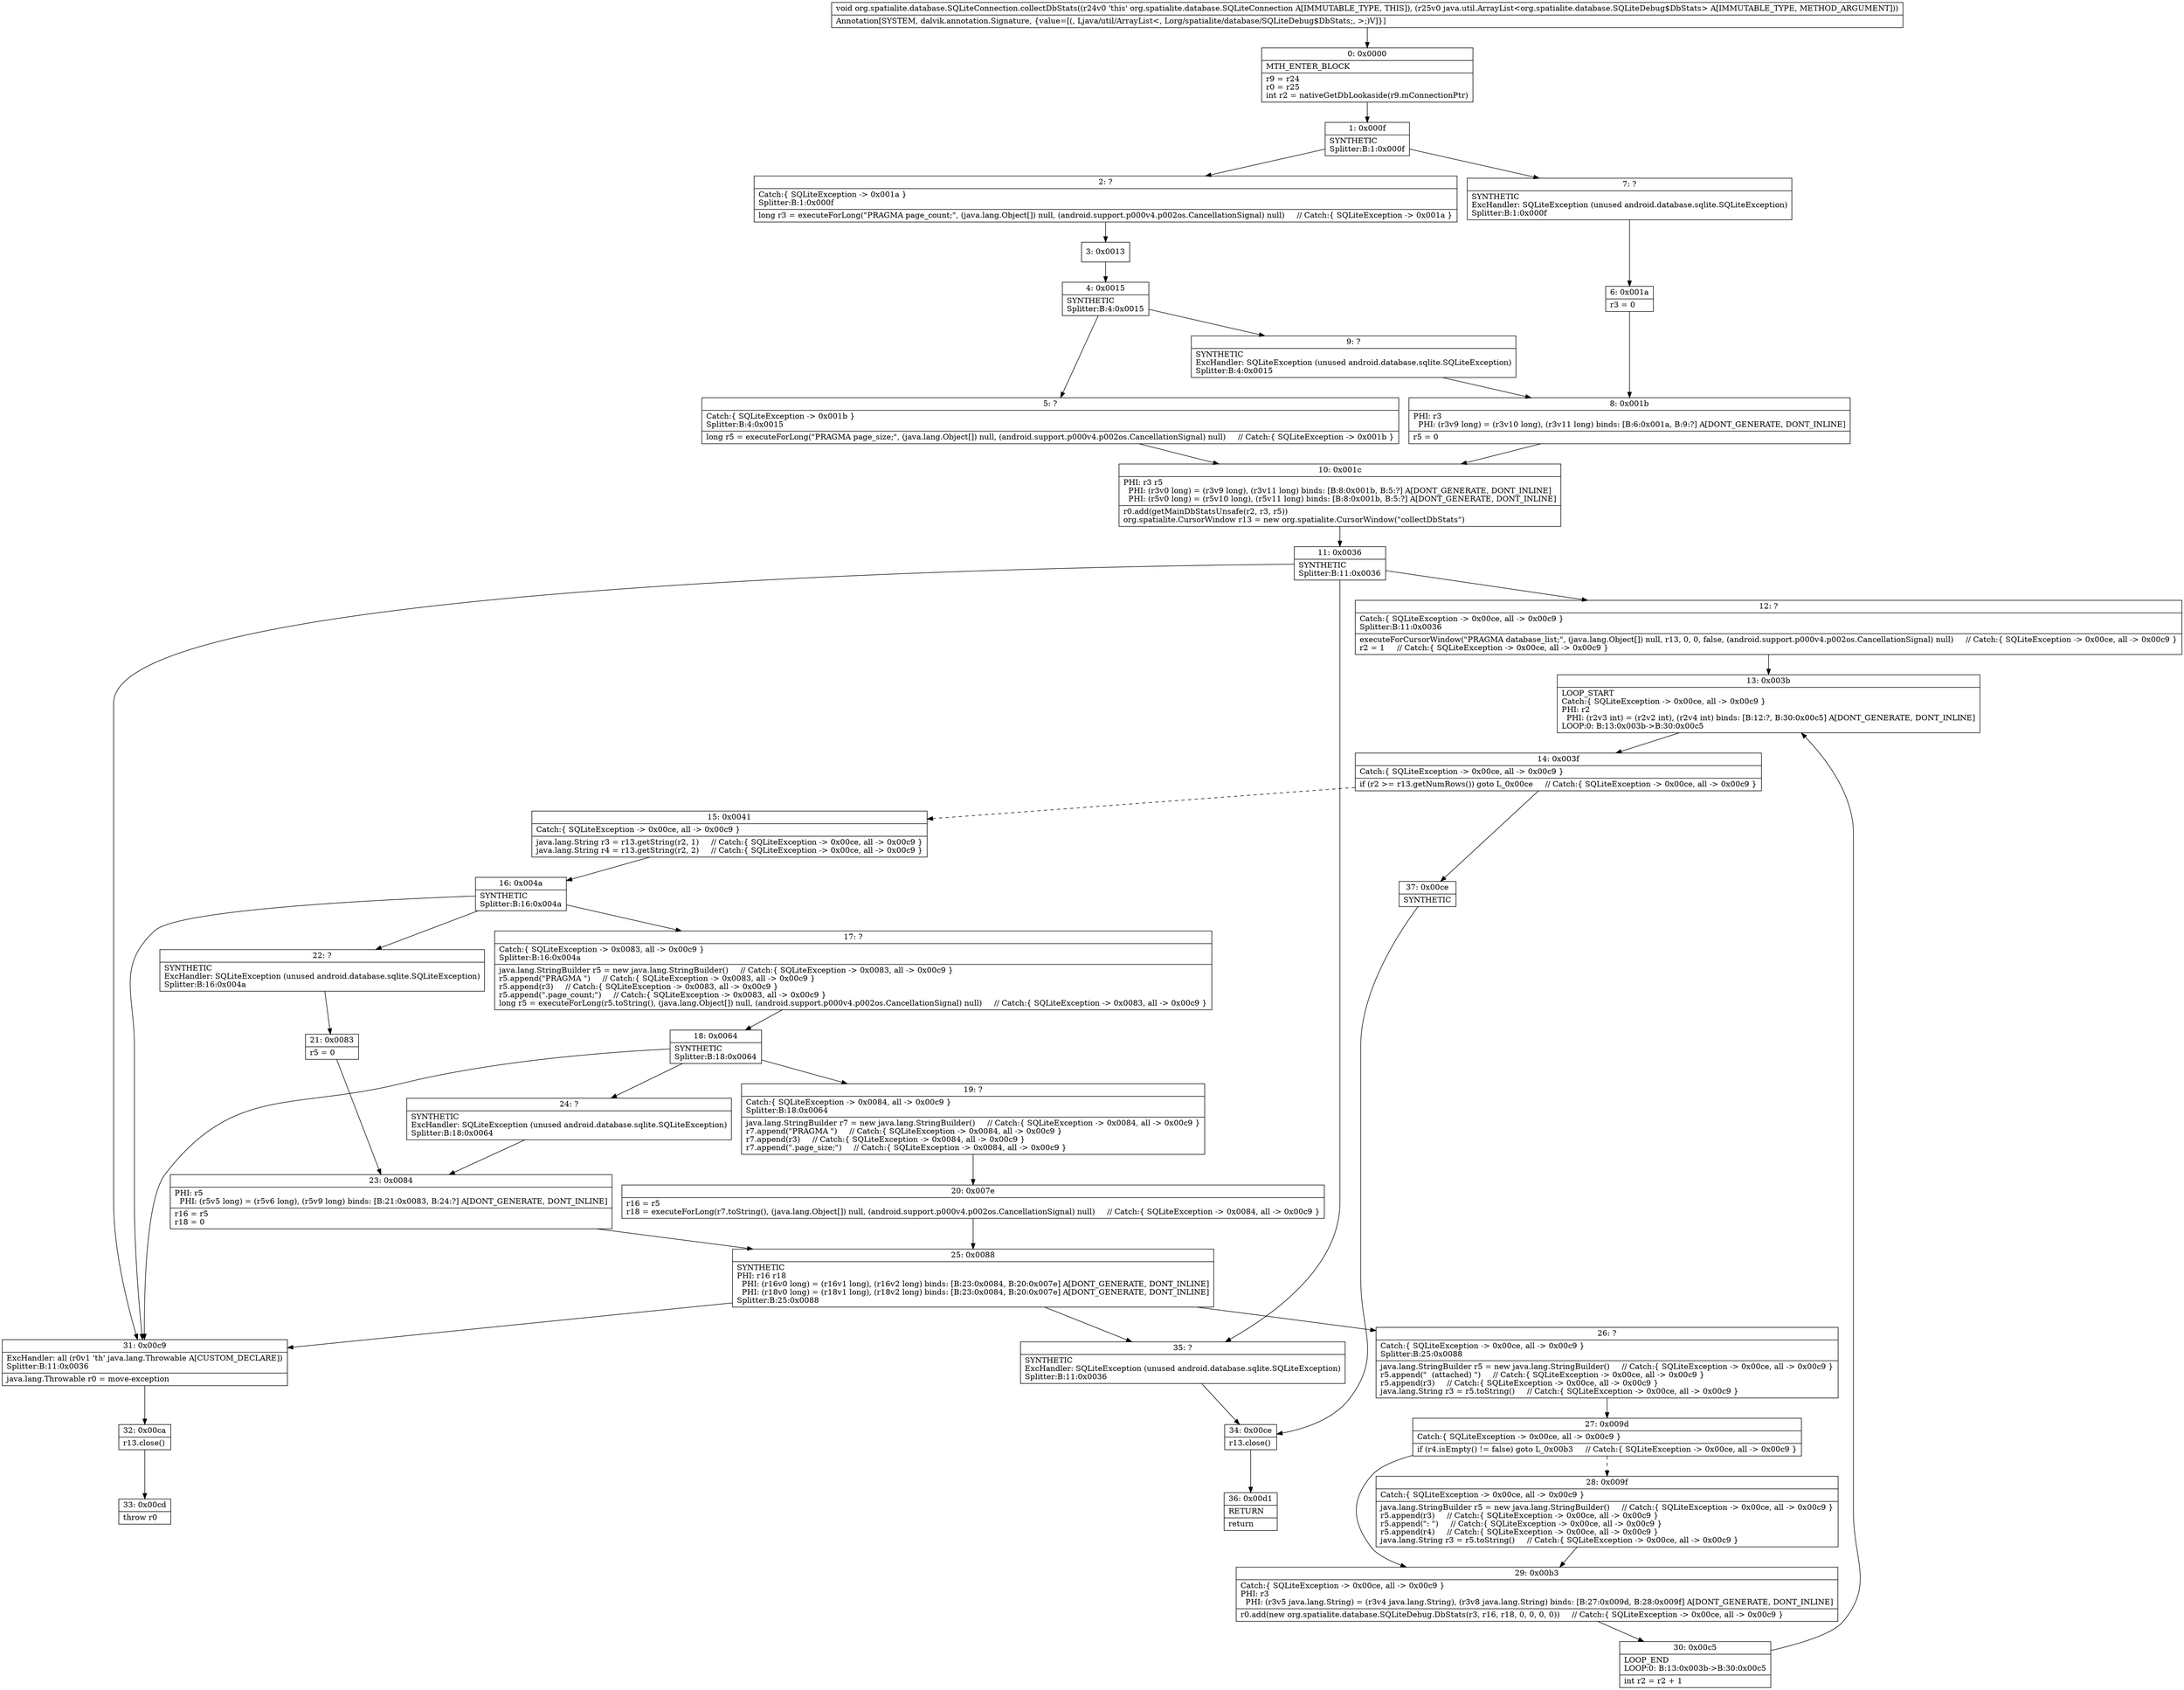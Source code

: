 digraph "CFG fororg.spatialite.database.SQLiteConnection.collectDbStats(Ljava\/util\/ArrayList;)V" {
Node_0 [shape=record,label="{0\:\ 0x0000|MTH_ENTER_BLOCK\l|r9 = r24\lr0 = r25\lint r2 = nativeGetDbLookaside(r9.mConnectionPtr)\l}"];
Node_1 [shape=record,label="{1\:\ 0x000f|SYNTHETIC\lSplitter:B:1:0x000f\l}"];
Node_2 [shape=record,label="{2\:\ ?|Catch:\{ SQLiteException \-\> 0x001a \}\lSplitter:B:1:0x000f\l|long r3 = executeForLong(\"PRAGMA page_count;\", (java.lang.Object[]) null, (android.support.p000v4.p002os.CancellationSignal) null)     \/\/ Catch:\{ SQLiteException \-\> 0x001a \}\l}"];
Node_3 [shape=record,label="{3\:\ 0x0013}"];
Node_4 [shape=record,label="{4\:\ 0x0015|SYNTHETIC\lSplitter:B:4:0x0015\l}"];
Node_5 [shape=record,label="{5\:\ ?|Catch:\{ SQLiteException \-\> 0x001b \}\lSplitter:B:4:0x0015\l|long r5 = executeForLong(\"PRAGMA page_size;\", (java.lang.Object[]) null, (android.support.p000v4.p002os.CancellationSignal) null)     \/\/ Catch:\{ SQLiteException \-\> 0x001b \}\l}"];
Node_6 [shape=record,label="{6\:\ 0x001a|r3 = 0\l}"];
Node_7 [shape=record,label="{7\:\ ?|SYNTHETIC\lExcHandler: SQLiteException (unused android.database.sqlite.SQLiteException)\lSplitter:B:1:0x000f\l}"];
Node_8 [shape=record,label="{8\:\ 0x001b|PHI: r3 \l  PHI: (r3v9 long) = (r3v10 long), (r3v11 long) binds: [B:6:0x001a, B:9:?] A[DONT_GENERATE, DONT_INLINE]\l|r5 = 0\l}"];
Node_9 [shape=record,label="{9\:\ ?|SYNTHETIC\lExcHandler: SQLiteException (unused android.database.sqlite.SQLiteException)\lSplitter:B:4:0x0015\l}"];
Node_10 [shape=record,label="{10\:\ 0x001c|PHI: r3 r5 \l  PHI: (r3v0 long) = (r3v9 long), (r3v11 long) binds: [B:8:0x001b, B:5:?] A[DONT_GENERATE, DONT_INLINE]\l  PHI: (r5v0 long) = (r5v10 long), (r5v11 long) binds: [B:8:0x001b, B:5:?] A[DONT_GENERATE, DONT_INLINE]\l|r0.add(getMainDbStatsUnsafe(r2, r3, r5))\lorg.spatialite.CursorWindow r13 = new org.spatialite.CursorWindow(\"collectDbStats\")\l}"];
Node_11 [shape=record,label="{11\:\ 0x0036|SYNTHETIC\lSplitter:B:11:0x0036\l}"];
Node_12 [shape=record,label="{12\:\ ?|Catch:\{ SQLiteException \-\> 0x00ce, all \-\> 0x00c9 \}\lSplitter:B:11:0x0036\l|executeForCursorWindow(\"PRAGMA database_list;\", (java.lang.Object[]) null, r13, 0, 0, false, (android.support.p000v4.p002os.CancellationSignal) null)     \/\/ Catch:\{ SQLiteException \-\> 0x00ce, all \-\> 0x00c9 \}\lr2 = 1     \/\/ Catch:\{ SQLiteException \-\> 0x00ce, all \-\> 0x00c9 \}\l}"];
Node_13 [shape=record,label="{13\:\ 0x003b|LOOP_START\lCatch:\{ SQLiteException \-\> 0x00ce, all \-\> 0x00c9 \}\lPHI: r2 \l  PHI: (r2v3 int) = (r2v2 int), (r2v4 int) binds: [B:12:?, B:30:0x00c5] A[DONT_GENERATE, DONT_INLINE]\lLOOP:0: B:13:0x003b\-\>B:30:0x00c5\l}"];
Node_14 [shape=record,label="{14\:\ 0x003f|Catch:\{ SQLiteException \-\> 0x00ce, all \-\> 0x00c9 \}\l|if (r2 \>= r13.getNumRows()) goto L_0x00ce     \/\/ Catch:\{ SQLiteException \-\> 0x00ce, all \-\> 0x00c9 \}\l}"];
Node_15 [shape=record,label="{15\:\ 0x0041|Catch:\{ SQLiteException \-\> 0x00ce, all \-\> 0x00c9 \}\l|java.lang.String r3 = r13.getString(r2, 1)     \/\/ Catch:\{ SQLiteException \-\> 0x00ce, all \-\> 0x00c9 \}\ljava.lang.String r4 = r13.getString(r2, 2)     \/\/ Catch:\{ SQLiteException \-\> 0x00ce, all \-\> 0x00c9 \}\l}"];
Node_16 [shape=record,label="{16\:\ 0x004a|SYNTHETIC\lSplitter:B:16:0x004a\l}"];
Node_17 [shape=record,label="{17\:\ ?|Catch:\{ SQLiteException \-\> 0x0083, all \-\> 0x00c9 \}\lSplitter:B:16:0x004a\l|java.lang.StringBuilder r5 = new java.lang.StringBuilder()     \/\/ Catch:\{ SQLiteException \-\> 0x0083, all \-\> 0x00c9 \}\lr5.append(\"PRAGMA \")     \/\/ Catch:\{ SQLiteException \-\> 0x0083, all \-\> 0x00c9 \}\lr5.append(r3)     \/\/ Catch:\{ SQLiteException \-\> 0x0083, all \-\> 0x00c9 \}\lr5.append(\".page_count;\")     \/\/ Catch:\{ SQLiteException \-\> 0x0083, all \-\> 0x00c9 \}\llong r5 = executeForLong(r5.toString(), (java.lang.Object[]) null, (android.support.p000v4.p002os.CancellationSignal) null)     \/\/ Catch:\{ SQLiteException \-\> 0x0083, all \-\> 0x00c9 \}\l}"];
Node_18 [shape=record,label="{18\:\ 0x0064|SYNTHETIC\lSplitter:B:18:0x0064\l}"];
Node_19 [shape=record,label="{19\:\ ?|Catch:\{ SQLiteException \-\> 0x0084, all \-\> 0x00c9 \}\lSplitter:B:18:0x0064\l|java.lang.StringBuilder r7 = new java.lang.StringBuilder()     \/\/ Catch:\{ SQLiteException \-\> 0x0084, all \-\> 0x00c9 \}\lr7.append(\"PRAGMA \")     \/\/ Catch:\{ SQLiteException \-\> 0x0084, all \-\> 0x00c9 \}\lr7.append(r3)     \/\/ Catch:\{ SQLiteException \-\> 0x0084, all \-\> 0x00c9 \}\lr7.append(\".page_size;\")     \/\/ Catch:\{ SQLiteException \-\> 0x0084, all \-\> 0x00c9 \}\l}"];
Node_20 [shape=record,label="{20\:\ 0x007e|r16 = r5\lr18 = executeForLong(r7.toString(), (java.lang.Object[]) null, (android.support.p000v4.p002os.CancellationSignal) null)     \/\/ Catch:\{ SQLiteException \-\> 0x0084, all \-\> 0x00c9 \}\l}"];
Node_21 [shape=record,label="{21\:\ 0x0083|r5 = 0\l}"];
Node_22 [shape=record,label="{22\:\ ?|SYNTHETIC\lExcHandler: SQLiteException (unused android.database.sqlite.SQLiteException)\lSplitter:B:16:0x004a\l}"];
Node_23 [shape=record,label="{23\:\ 0x0084|PHI: r5 \l  PHI: (r5v5 long) = (r5v6 long), (r5v9 long) binds: [B:21:0x0083, B:24:?] A[DONT_GENERATE, DONT_INLINE]\l|r16 = r5\lr18 = 0\l}"];
Node_24 [shape=record,label="{24\:\ ?|SYNTHETIC\lExcHandler: SQLiteException (unused android.database.sqlite.SQLiteException)\lSplitter:B:18:0x0064\l}"];
Node_25 [shape=record,label="{25\:\ 0x0088|SYNTHETIC\lPHI: r16 r18 \l  PHI: (r16v0 long) = (r16v1 long), (r16v2 long) binds: [B:23:0x0084, B:20:0x007e] A[DONT_GENERATE, DONT_INLINE]\l  PHI: (r18v0 long) = (r18v1 long), (r18v2 long) binds: [B:23:0x0084, B:20:0x007e] A[DONT_GENERATE, DONT_INLINE]\lSplitter:B:25:0x0088\l}"];
Node_26 [shape=record,label="{26\:\ ?|Catch:\{ SQLiteException \-\> 0x00ce, all \-\> 0x00c9 \}\lSplitter:B:25:0x0088\l|java.lang.StringBuilder r5 = new java.lang.StringBuilder()     \/\/ Catch:\{ SQLiteException \-\> 0x00ce, all \-\> 0x00c9 \}\lr5.append(\"  (attached) \")     \/\/ Catch:\{ SQLiteException \-\> 0x00ce, all \-\> 0x00c9 \}\lr5.append(r3)     \/\/ Catch:\{ SQLiteException \-\> 0x00ce, all \-\> 0x00c9 \}\ljava.lang.String r3 = r5.toString()     \/\/ Catch:\{ SQLiteException \-\> 0x00ce, all \-\> 0x00c9 \}\l}"];
Node_27 [shape=record,label="{27\:\ 0x009d|Catch:\{ SQLiteException \-\> 0x00ce, all \-\> 0x00c9 \}\l|if (r4.isEmpty() != false) goto L_0x00b3     \/\/ Catch:\{ SQLiteException \-\> 0x00ce, all \-\> 0x00c9 \}\l}"];
Node_28 [shape=record,label="{28\:\ 0x009f|Catch:\{ SQLiteException \-\> 0x00ce, all \-\> 0x00c9 \}\l|java.lang.StringBuilder r5 = new java.lang.StringBuilder()     \/\/ Catch:\{ SQLiteException \-\> 0x00ce, all \-\> 0x00c9 \}\lr5.append(r3)     \/\/ Catch:\{ SQLiteException \-\> 0x00ce, all \-\> 0x00c9 \}\lr5.append(\": \")     \/\/ Catch:\{ SQLiteException \-\> 0x00ce, all \-\> 0x00c9 \}\lr5.append(r4)     \/\/ Catch:\{ SQLiteException \-\> 0x00ce, all \-\> 0x00c9 \}\ljava.lang.String r3 = r5.toString()     \/\/ Catch:\{ SQLiteException \-\> 0x00ce, all \-\> 0x00c9 \}\l}"];
Node_29 [shape=record,label="{29\:\ 0x00b3|Catch:\{ SQLiteException \-\> 0x00ce, all \-\> 0x00c9 \}\lPHI: r3 \l  PHI: (r3v5 java.lang.String) = (r3v4 java.lang.String), (r3v8 java.lang.String) binds: [B:27:0x009d, B:28:0x009f] A[DONT_GENERATE, DONT_INLINE]\l|r0.add(new org.spatialite.database.SQLiteDebug.DbStats(r3, r16, r18, 0, 0, 0, 0))     \/\/ Catch:\{ SQLiteException \-\> 0x00ce, all \-\> 0x00c9 \}\l}"];
Node_30 [shape=record,label="{30\:\ 0x00c5|LOOP_END\lLOOP:0: B:13:0x003b\-\>B:30:0x00c5\l|int r2 = r2 + 1\l}"];
Node_31 [shape=record,label="{31\:\ 0x00c9|ExcHandler: all (r0v1 'th' java.lang.Throwable A[CUSTOM_DECLARE])\lSplitter:B:11:0x0036\l|java.lang.Throwable r0 = move\-exception\l}"];
Node_32 [shape=record,label="{32\:\ 0x00ca|r13.close()\l}"];
Node_33 [shape=record,label="{33\:\ 0x00cd|throw r0\l}"];
Node_34 [shape=record,label="{34\:\ 0x00ce|r13.close()\l}"];
Node_35 [shape=record,label="{35\:\ ?|SYNTHETIC\lExcHandler: SQLiteException (unused android.database.sqlite.SQLiteException)\lSplitter:B:11:0x0036\l}"];
Node_36 [shape=record,label="{36\:\ 0x00d1|RETURN\l|return\l}"];
Node_37 [shape=record,label="{37\:\ 0x00ce|SYNTHETIC\l}"];
MethodNode[shape=record,label="{void org.spatialite.database.SQLiteConnection.collectDbStats((r24v0 'this' org.spatialite.database.SQLiteConnection A[IMMUTABLE_TYPE, THIS]), (r25v0 java.util.ArrayList\<org.spatialite.database.SQLiteDebug$DbStats\> A[IMMUTABLE_TYPE, METHOD_ARGUMENT]))  | Annotation[SYSTEM, dalvik.annotation.Signature, \{value=[(, Ljava\/util\/ArrayList\<, Lorg\/spatialite\/database\/SQLiteDebug$DbStats;, \>;)V]\}]\l}"];
MethodNode -> Node_0;
Node_0 -> Node_1;
Node_1 -> Node_2;
Node_1 -> Node_7;
Node_2 -> Node_3;
Node_3 -> Node_4;
Node_4 -> Node_5;
Node_4 -> Node_9;
Node_5 -> Node_10;
Node_6 -> Node_8;
Node_7 -> Node_6;
Node_8 -> Node_10;
Node_9 -> Node_8;
Node_10 -> Node_11;
Node_11 -> Node_12;
Node_11 -> Node_35;
Node_11 -> Node_31;
Node_12 -> Node_13;
Node_13 -> Node_14;
Node_14 -> Node_15[style=dashed];
Node_14 -> Node_37;
Node_15 -> Node_16;
Node_16 -> Node_17;
Node_16 -> Node_22;
Node_16 -> Node_31;
Node_17 -> Node_18;
Node_18 -> Node_19;
Node_18 -> Node_24;
Node_18 -> Node_31;
Node_19 -> Node_20;
Node_20 -> Node_25;
Node_21 -> Node_23;
Node_22 -> Node_21;
Node_23 -> Node_25;
Node_24 -> Node_23;
Node_25 -> Node_26;
Node_25 -> Node_35;
Node_25 -> Node_31;
Node_26 -> Node_27;
Node_27 -> Node_28[style=dashed];
Node_27 -> Node_29;
Node_28 -> Node_29;
Node_29 -> Node_30;
Node_30 -> Node_13;
Node_31 -> Node_32;
Node_32 -> Node_33;
Node_34 -> Node_36;
Node_35 -> Node_34;
Node_37 -> Node_34;
}

